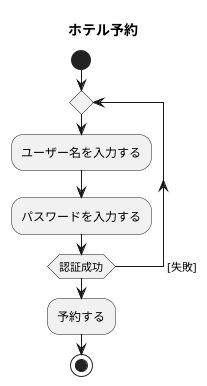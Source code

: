 @startuml ホテル予約システム
title ホテル予約
start
repeat
:ユーザー名を入力する;
:パスワードを入力する;
repeat while (認証成功) -> [失敗]
:予約する;
stop
@enduml